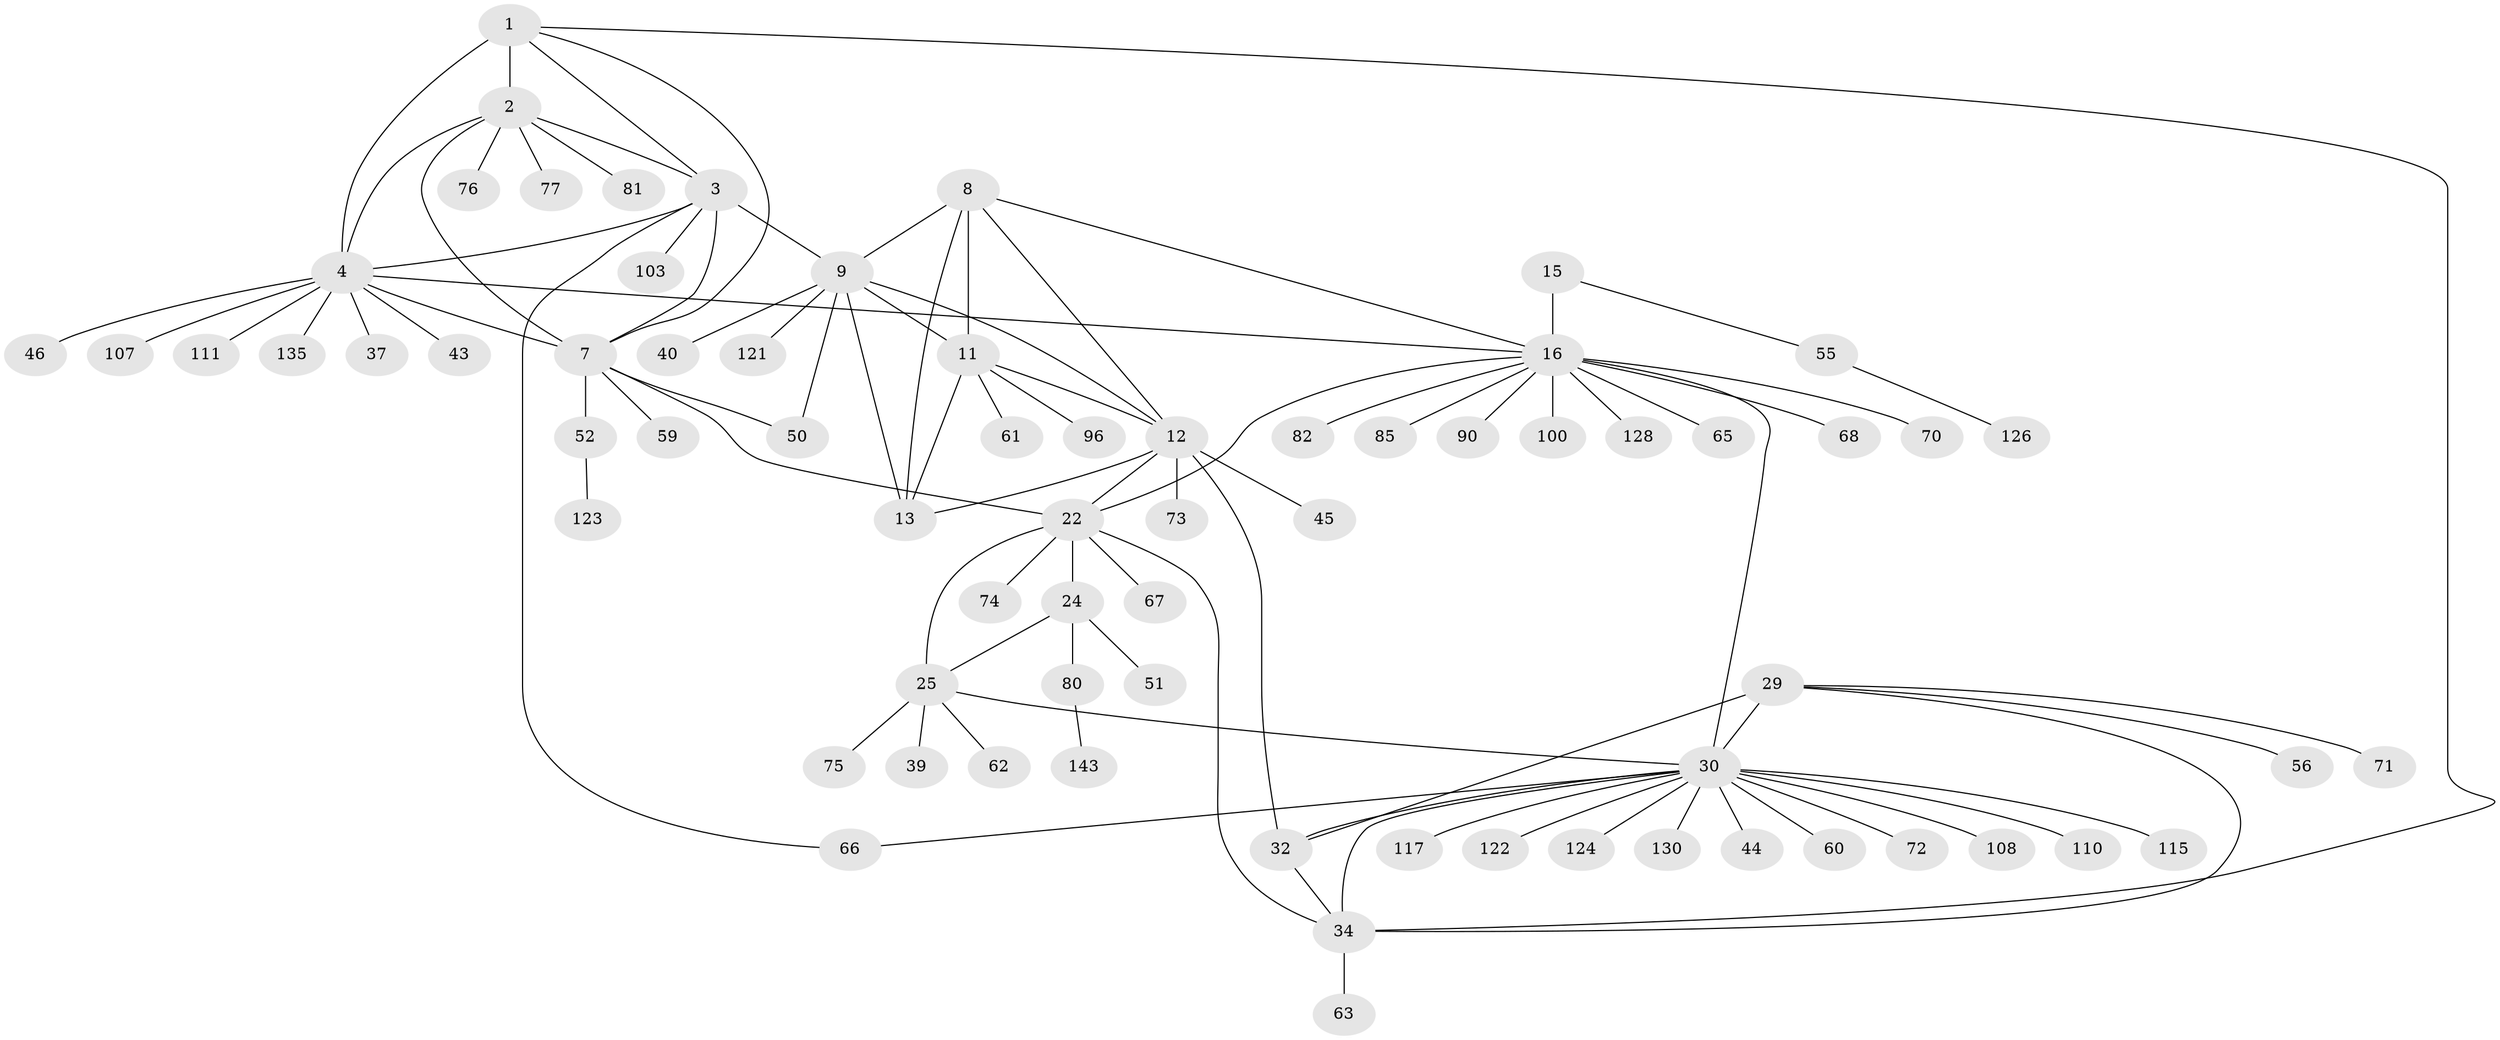 // original degree distribution, {7: 0.04895104895104895, 9: 0.06293706293706294, 13: 0.013986013986013986, 12: 0.02097902097902098, 10: 0.055944055944055944, 8: 0.03496503496503497, 14: 0.006993006993006993, 1: 0.6223776223776224, 2: 0.1258741258741259, 3: 0.006993006993006993}
// Generated by graph-tools (version 1.1) at 2025/15/03/09/25 04:15:52]
// undirected, 71 vertices, 95 edges
graph export_dot {
graph [start="1"]
  node [color=gray90,style=filled];
  1;
  2 [super="+5+6+83"];
  3;
  4;
  7 [super="+54+136"];
  8 [super="+133+10"];
  9;
  11 [super="+38"];
  12;
  13 [super="+132+131+42"];
  15 [super="+92"];
  16 [super="+20+17+125+58+41"];
  22 [super="+26+28+23"];
  24 [super="+87+120+106+49+53"];
  25 [super="+78+98"];
  29 [super="+119+33+47"];
  30 [super="+31"];
  32;
  34 [super="+99+79+57"];
  37;
  39;
  40;
  43;
  44;
  45;
  46;
  50;
  51;
  52;
  55;
  56;
  59;
  60;
  61 [super="+105"];
  62;
  63;
  65;
  66;
  67;
  68 [super="+89"];
  70 [super="+113"];
  71;
  72;
  73;
  74;
  75 [super="+127"];
  76;
  77 [super="+140"];
  80;
  81;
  82;
  85;
  90;
  96 [super="+104"];
  100;
  103;
  107;
  108;
  110;
  111;
  115 [super="+142"];
  117;
  121;
  122;
  123;
  124;
  126;
  128;
  130;
  135;
  143;
  1 -- 2 [weight=3];
  1 -- 3;
  1 -- 4;
  1 -- 7;
  1 -- 34;
  2 -- 3 [weight=3];
  2 -- 4 [weight=3];
  2 -- 7 [weight=3];
  2 -- 76;
  2 -- 81;
  2 -- 77;
  3 -- 4;
  3 -- 7;
  3 -- 9;
  3 -- 66;
  3 -- 103;
  4 -- 7;
  4 -- 37;
  4 -- 43;
  4 -- 46;
  4 -- 107;
  4 -- 111;
  4 -- 135;
  4 -- 16;
  7 -- 22 [weight=2];
  7 -- 50;
  7 -- 52;
  7 -- 59;
  8 -- 9 [weight=3];
  8 -- 11 [weight=3];
  8 -- 12 [weight=3];
  8 -- 13 [weight=3];
  8 -- 16;
  9 -- 11;
  9 -- 12;
  9 -- 13;
  9 -- 40;
  9 -- 50;
  9 -- 121;
  11 -- 12;
  11 -- 13;
  11 -- 61;
  11 -- 96;
  12 -- 13;
  12 -- 32;
  12 -- 45;
  12 -- 73;
  12 -- 22;
  15 -- 16 [weight=6];
  15 -- 55;
  16 -- 82;
  16 -- 85;
  16 -- 128;
  16 -- 65;
  16 -- 100;
  16 -- 68;
  16 -- 70;
  16 -- 90;
  16 -- 30;
  16 -- 22;
  22 -- 24 [weight=5];
  22 -- 25 [weight=5];
  22 -- 74;
  22 -- 34;
  22 -- 67;
  24 -- 25;
  24 -- 51;
  24 -- 80;
  25 -- 39;
  25 -- 62;
  25 -- 75;
  25 -- 30;
  29 -- 30 [weight=6];
  29 -- 32 [weight=2];
  29 -- 34 [weight=2];
  29 -- 71;
  29 -- 56;
  30 -- 32 [weight=3];
  30 -- 34 [weight=3];
  30 -- 60;
  30 -- 108;
  30 -- 110;
  30 -- 115;
  30 -- 117;
  30 -- 122;
  30 -- 124;
  30 -- 130;
  30 -- 66;
  30 -- 72;
  30 -- 44;
  32 -- 34;
  34 -- 63;
  52 -- 123;
  55 -- 126;
  80 -- 143;
}
